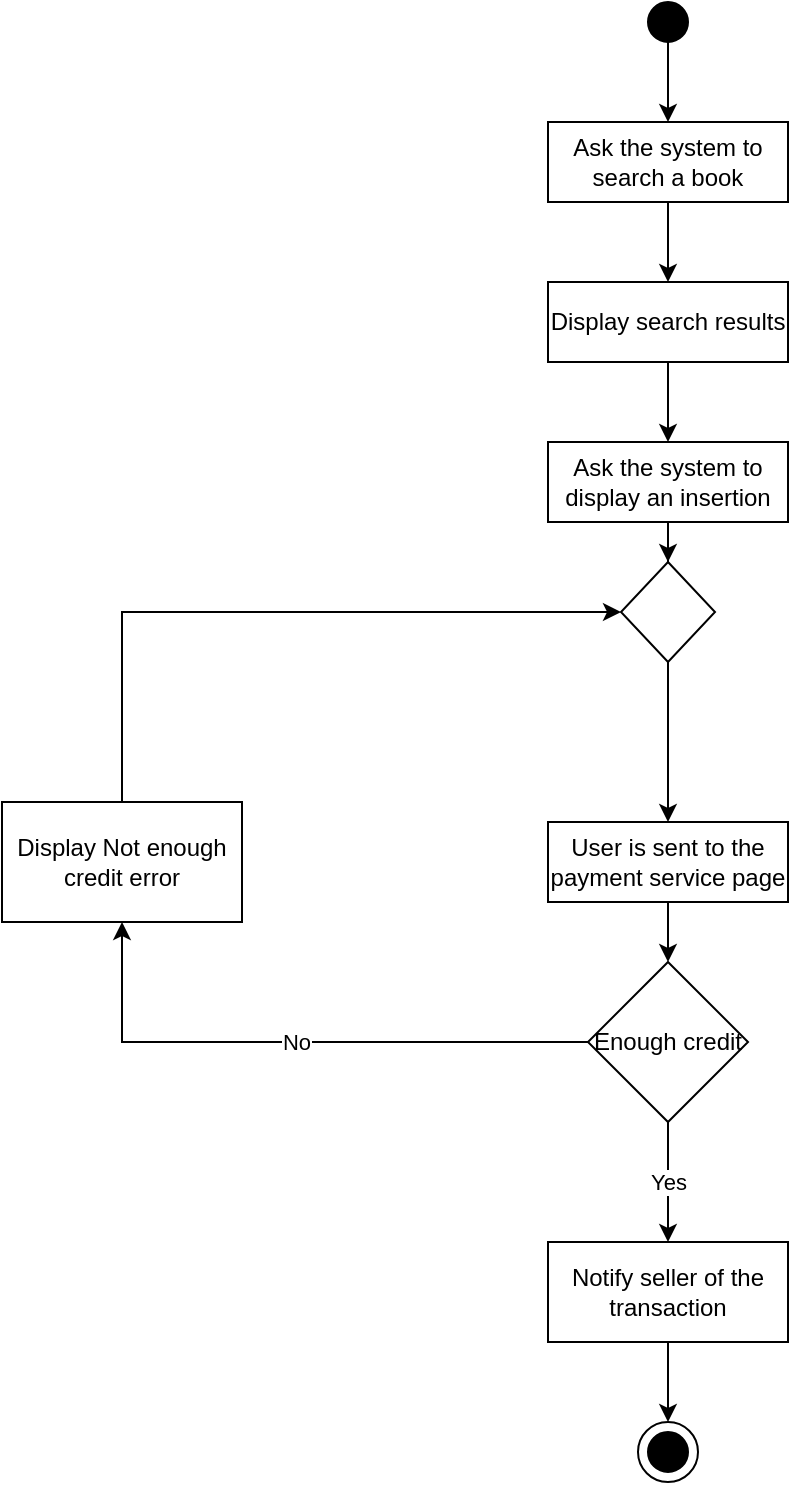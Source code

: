 <mxfile version="12.4.3" type="device" pages="1"><diagram id="SU_Q8jr_TQpvwJUw_iQ3" name="Page-1"><mxGraphModel dx="854" dy="437" grid="1" gridSize="10" guides="1" tooltips="1" connect="1" arrows="1" fold="1" page="1" pageScale="1" pageWidth="827" pageHeight="1169" math="0" shadow="0"><root><mxCell id="0"/><mxCell id="1" parent="0"/><mxCell id="oGe8CH57zn7pAAOaCvNL-12" style="edgeStyle=orthogonalEdgeStyle;rounded=0;orthogonalLoop=1;jettySize=auto;html=1;entryX=0.5;entryY=0;entryDx=0;entryDy=0;" parent="1" source="oGe8CH57zn7pAAOaCvNL-1" target="oGe8CH57zn7pAAOaCvNL-11" edge="1"><mxGeometry relative="1" as="geometry"/></mxCell><mxCell id="oGe8CH57zn7pAAOaCvNL-1" value="" style="ellipse;whiteSpace=wrap;html=1;aspect=fixed;fillColor=#000000;" parent="1" vertex="1"><mxGeometry x="403" width="20" height="20" as="geometry"/></mxCell><mxCell id="2suZiVBMkPIqvAzOCQIF-12" style="edgeStyle=orthogonalEdgeStyle;rounded=0;orthogonalLoop=1;jettySize=auto;html=1;entryX=0.5;entryY=0;entryDx=0;entryDy=0;" edge="1" parent="1" source="oGe8CH57zn7pAAOaCvNL-11" target="oGe8CH57zn7pAAOaCvNL-13"><mxGeometry relative="1" as="geometry"/></mxCell><mxCell id="oGe8CH57zn7pAAOaCvNL-11" value="Ask the system to search a book" style="rounded=0;whiteSpace=wrap;html=1;strokeColor=#000000;fillColor=#FFFFFF;" parent="1" vertex="1"><mxGeometry x="353" y="60" width="120" height="40" as="geometry"/></mxCell><mxCell id="oGe8CH57zn7pAAOaCvNL-16" style="edgeStyle=orthogonalEdgeStyle;rounded=0;orthogonalLoop=1;jettySize=auto;html=1;entryX=0.5;entryY=0;entryDx=0;entryDy=0;" parent="1" source="oGe8CH57zn7pAAOaCvNL-13" target="oGe8CH57zn7pAAOaCvNL-15" edge="1"><mxGeometry relative="1" as="geometry"/></mxCell><mxCell id="oGe8CH57zn7pAAOaCvNL-13" value="Display search results" style="rounded=0;whiteSpace=wrap;html=1;strokeColor=#000000;fillColor=#FFFFFF;" parent="1" vertex="1"><mxGeometry x="353" y="140" width="120" height="40" as="geometry"/></mxCell><mxCell id="2suZiVBMkPIqvAzOCQIF-14" style="edgeStyle=orthogonalEdgeStyle;rounded=0;orthogonalLoop=1;jettySize=auto;html=1;entryX=0.5;entryY=0;entryDx=0;entryDy=0;" edge="1" parent="1" source="oGe8CH57zn7pAAOaCvNL-15" target="2suZiVBMkPIqvAzOCQIF-13"><mxGeometry relative="1" as="geometry"/></mxCell><mxCell id="oGe8CH57zn7pAAOaCvNL-15" value="Ask the system to display an insertion" style="rounded=0;whiteSpace=wrap;html=1;strokeColor=#000000;fillColor=#FFFFFF;" parent="1" vertex="1"><mxGeometry x="353" y="220" width="120" height="40" as="geometry"/></mxCell><mxCell id="oGe8CH57zn7pAAOaCvNL-40" style="edgeStyle=orthogonalEdgeStyle;rounded=0;orthogonalLoop=1;jettySize=auto;html=1;entryX=0.5;entryY=0;entryDx=0;entryDy=0;" parent="1" source="oGe8CH57zn7pAAOaCvNL-33" target="oGe8CH57zn7pAAOaCvNL-39" edge="1"><mxGeometry relative="1" as="geometry"/></mxCell><mxCell id="oGe8CH57zn7pAAOaCvNL-33" value="Notify seller of the transaction" style="rounded=0;whiteSpace=wrap;html=1;strokeColor=#000000;fillColor=#FFFFFF;" parent="1" vertex="1"><mxGeometry x="353" y="620" width="120" height="50" as="geometry"/></mxCell><mxCell id="oGe8CH57zn7pAAOaCvNL-37" value="" style="ellipse;whiteSpace=wrap;html=1;aspect=fixed;fillColor=#000000;" parent="1" vertex="1"><mxGeometry x="403" y="715" width="20" height="20" as="geometry"/></mxCell><mxCell id="oGe8CH57zn7pAAOaCvNL-39" value="" style="ellipse;whiteSpace=wrap;html=1;aspect=fixed;strokeColor=#000000;fillColor=none;" parent="1" vertex="1"><mxGeometry x="398" y="710" width="30" height="30" as="geometry"/></mxCell><mxCell id="2suZiVBMkPIqvAzOCQIF-10" style="edgeStyle=orthogonalEdgeStyle;rounded=0;orthogonalLoop=1;jettySize=auto;html=1;entryX=0.5;entryY=0;entryDx=0;entryDy=0;" edge="1" parent="1" source="2suZiVBMkPIqvAzOCQIF-4" target="2suZiVBMkPIqvAzOCQIF-5"><mxGeometry relative="1" as="geometry"/></mxCell><mxCell id="2suZiVBMkPIqvAzOCQIF-4" value="User is sent to the payment service page" style="rounded=0;whiteSpace=wrap;html=1;" vertex="1" parent="1"><mxGeometry x="353" y="410" width="120" height="40" as="geometry"/></mxCell><mxCell id="2suZiVBMkPIqvAzOCQIF-6" value="No" style="edgeStyle=orthogonalEdgeStyle;rounded=0;orthogonalLoop=1;jettySize=auto;html=1;" edge="1" parent="1" source="2suZiVBMkPIqvAzOCQIF-5" target="2suZiVBMkPIqvAzOCQIF-7"><mxGeometry relative="1" as="geometry"><mxPoint x="220" y="470" as="targetPoint"/></mxGeometry></mxCell><mxCell id="2suZiVBMkPIqvAzOCQIF-11" value="Yes" style="edgeStyle=orthogonalEdgeStyle;rounded=0;orthogonalLoop=1;jettySize=auto;html=1;entryX=0.5;entryY=0;entryDx=0;entryDy=0;" edge="1" parent="1" source="2suZiVBMkPIqvAzOCQIF-5" target="oGe8CH57zn7pAAOaCvNL-33"><mxGeometry relative="1" as="geometry"/></mxCell><mxCell id="2suZiVBMkPIqvAzOCQIF-5" value="Enough credit" style="rhombus;whiteSpace=wrap;html=1;" vertex="1" parent="1"><mxGeometry x="373" y="480" width="80" height="80" as="geometry"/></mxCell><mxCell id="2suZiVBMkPIqvAzOCQIF-8" style="edgeStyle=orthogonalEdgeStyle;rounded=0;orthogonalLoop=1;jettySize=auto;html=1;entryX=0;entryY=0.5;entryDx=0;entryDy=0;exitX=0.5;exitY=0;exitDx=0;exitDy=0;" edge="1" parent="1" source="2suZiVBMkPIqvAzOCQIF-7" target="2suZiVBMkPIqvAzOCQIF-13"><mxGeometry relative="1" as="geometry"/></mxCell><mxCell id="2suZiVBMkPIqvAzOCQIF-7" value="Display Not enough credit error" style="rounded=0;whiteSpace=wrap;html=1;" vertex="1" parent="1"><mxGeometry x="80" y="400" width="120" height="60" as="geometry"/></mxCell><mxCell id="2suZiVBMkPIqvAzOCQIF-15" style="edgeStyle=orthogonalEdgeStyle;rounded=0;orthogonalLoop=1;jettySize=auto;html=1;entryX=0.5;entryY=0;entryDx=0;entryDy=0;" edge="1" parent="1" source="2suZiVBMkPIqvAzOCQIF-13" target="2suZiVBMkPIqvAzOCQIF-4"><mxGeometry relative="1" as="geometry"/></mxCell><mxCell id="2suZiVBMkPIqvAzOCQIF-13" value="" style="rhombus;whiteSpace=wrap;html=1;" vertex="1" parent="1"><mxGeometry x="389.5" y="280" width="47" height="50" as="geometry"/></mxCell></root></mxGraphModel></diagram></mxfile>